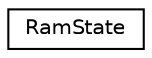 digraph "Graphical Class Hierarchy"
{
  edge [fontname="Helvetica",fontsize="10",labelfontname="Helvetica",labelfontsize="10"];
  node [fontname="Helvetica",fontsize="10",shape=record];
  rankdir="LR";
  Node1 [label="RamState",height=0.2,width=0.4,color="black", fillcolor="white", style="filled",URL="$classRamState.html",tooltip="Class RamState represents state of the RAM memory. Contains information about total, used and used by this application RAM bytes in [MB]. "];
}
